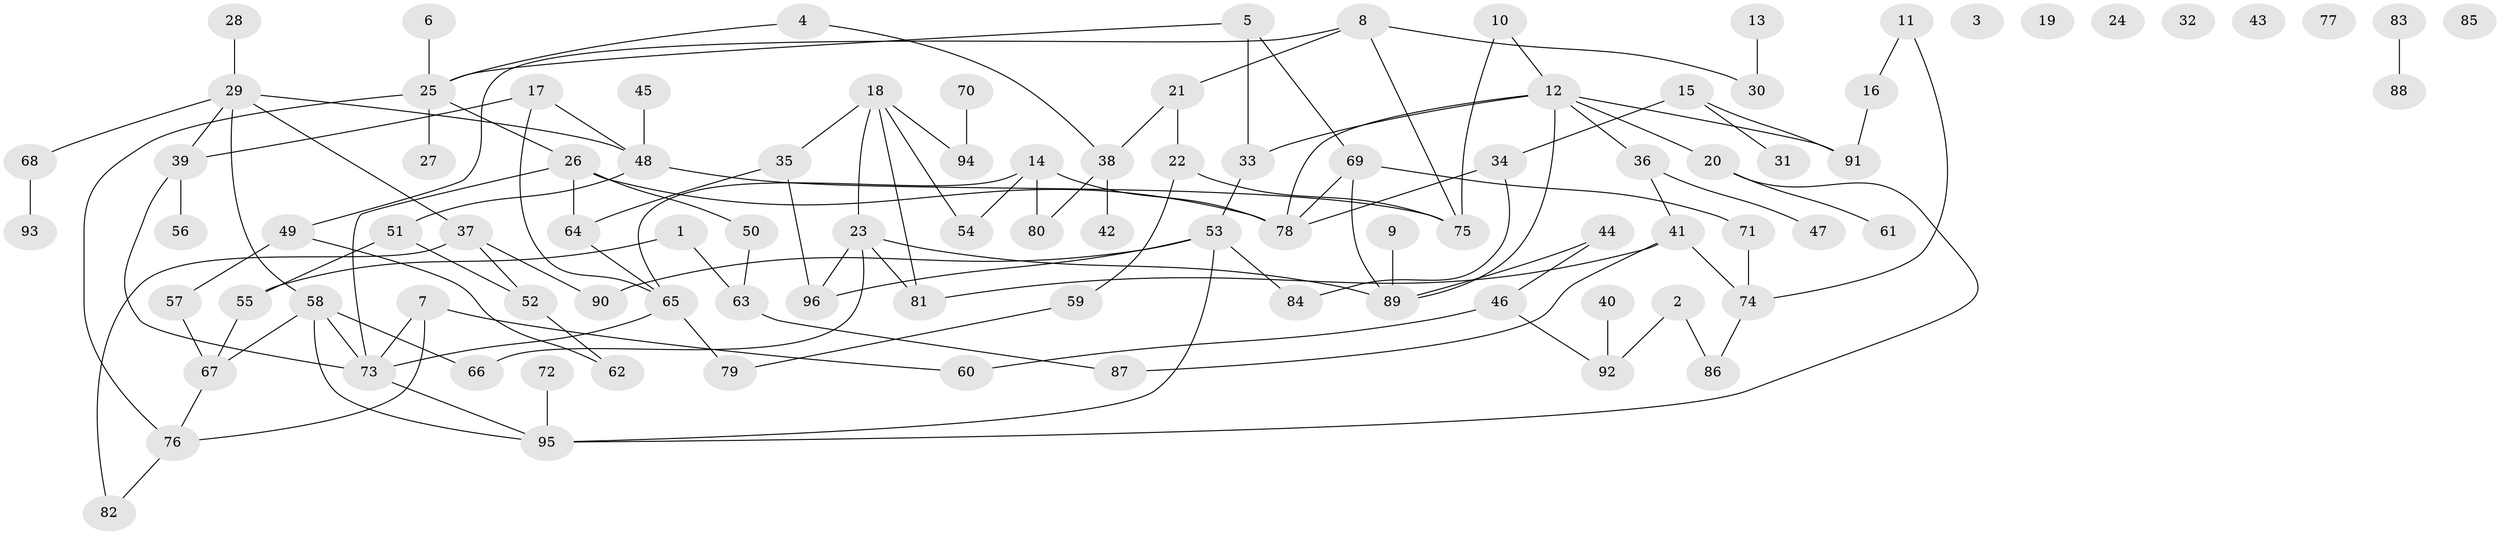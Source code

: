 // Generated by graph-tools (version 1.1) at 2025/40/03/09/25 04:40:13]
// undirected, 96 vertices, 126 edges
graph export_dot {
graph [start="1"]
  node [color=gray90,style=filled];
  1;
  2;
  3;
  4;
  5;
  6;
  7;
  8;
  9;
  10;
  11;
  12;
  13;
  14;
  15;
  16;
  17;
  18;
  19;
  20;
  21;
  22;
  23;
  24;
  25;
  26;
  27;
  28;
  29;
  30;
  31;
  32;
  33;
  34;
  35;
  36;
  37;
  38;
  39;
  40;
  41;
  42;
  43;
  44;
  45;
  46;
  47;
  48;
  49;
  50;
  51;
  52;
  53;
  54;
  55;
  56;
  57;
  58;
  59;
  60;
  61;
  62;
  63;
  64;
  65;
  66;
  67;
  68;
  69;
  70;
  71;
  72;
  73;
  74;
  75;
  76;
  77;
  78;
  79;
  80;
  81;
  82;
  83;
  84;
  85;
  86;
  87;
  88;
  89;
  90;
  91;
  92;
  93;
  94;
  95;
  96;
  1 -- 55;
  1 -- 63;
  2 -- 86;
  2 -- 92;
  4 -- 25;
  4 -- 38;
  5 -- 25;
  5 -- 33;
  5 -- 69;
  6 -- 25;
  7 -- 60;
  7 -- 73;
  7 -- 76;
  8 -- 21;
  8 -- 30;
  8 -- 49;
  8 -- 75;
  9 -- 89;
  10 -- 12;
  10 -- 75;
  11 -- 16;
  11 -- 74;
  12 -- 20;
  12 -- 33;
  12 -- 36;
  12 -- 78;
  12 -- 89;
  12 -- 91;
  13 -- 30;
  14 -- 54;
  14 -- 65;
  14 -- 78;
  14 -- 80;
  15 -- 31;
  15 -- 34;
  15 -- 91;
  16 -- 91;
  17 -- 39;
  17 -- 48;
  17 -- 65;
  18 -- 23;
  18 -- 35;
  18 -- 54;
  18 -- 81;
  18 -- 94;
  20 -- 61;
  20 -- 95;
  21 -- 22;
  21 -- 38;
  22 -- 59;
  22 -- 75;
  23 -- 66;
  23 -- 81;
  23 -- 89;
  23 -- 96;
  25 -- 26;
  25 -- 27;
  25 -- 76;
  26 -- 50;
  26 -- 64;
  26 -- 73;
  26 -- 78;
  28 -- 29;
  29 -- 37;
  29 -- 39;
  29 -- 48;
  29 -- 58;
  29 -- 68;
  33 -- 53;
  34 -- 78;
  34 -- 84;
  35 -- 64;
  35 -- 96;
  36 -- 41;
  36 -- 47;
  37 -- 52;
  37 -- 82;
  37 -- 90;
  38 -- 42;
  38 -- 80;
  39 -- 56;
  39 -- 73;
  40 -- 92;
  41 -- 74;
  41 -- 81;
  41 -- 87;
  44 -- 46;
  44 -- 89;
  45 -- 48;
  46 -- 60;
  46 -- 92;
  48 -- 51;
  48 -- 75;
  49 -- 57;
  49 -- 62;
  50 -- 63;
  51 -- 52;
  51 -- 55;
  52 -- 62;
  53 -- 84;
  53 -- 90;
  53 -- 95;
  53 -- 96;
  55 -- 67;
  57 -- 67;
  58 -- 66;
  58 -- 67;
  58 -- 73;
  58 -- 95;
  59 -- 79;
  63 -- 87;
  64 -- 65;
  65 -- 73;
  65 -- 79;
  67 -- 76;
  68 -- 93;
  69 -- 71;
  69 -- 78;
  69 -- 89;
  70 -- 94;
  71 -- 74;
  72 -- 95;
  73 -- 95;
  74 -- 86;
  76 -- 82;
  83 -- 88;
}
